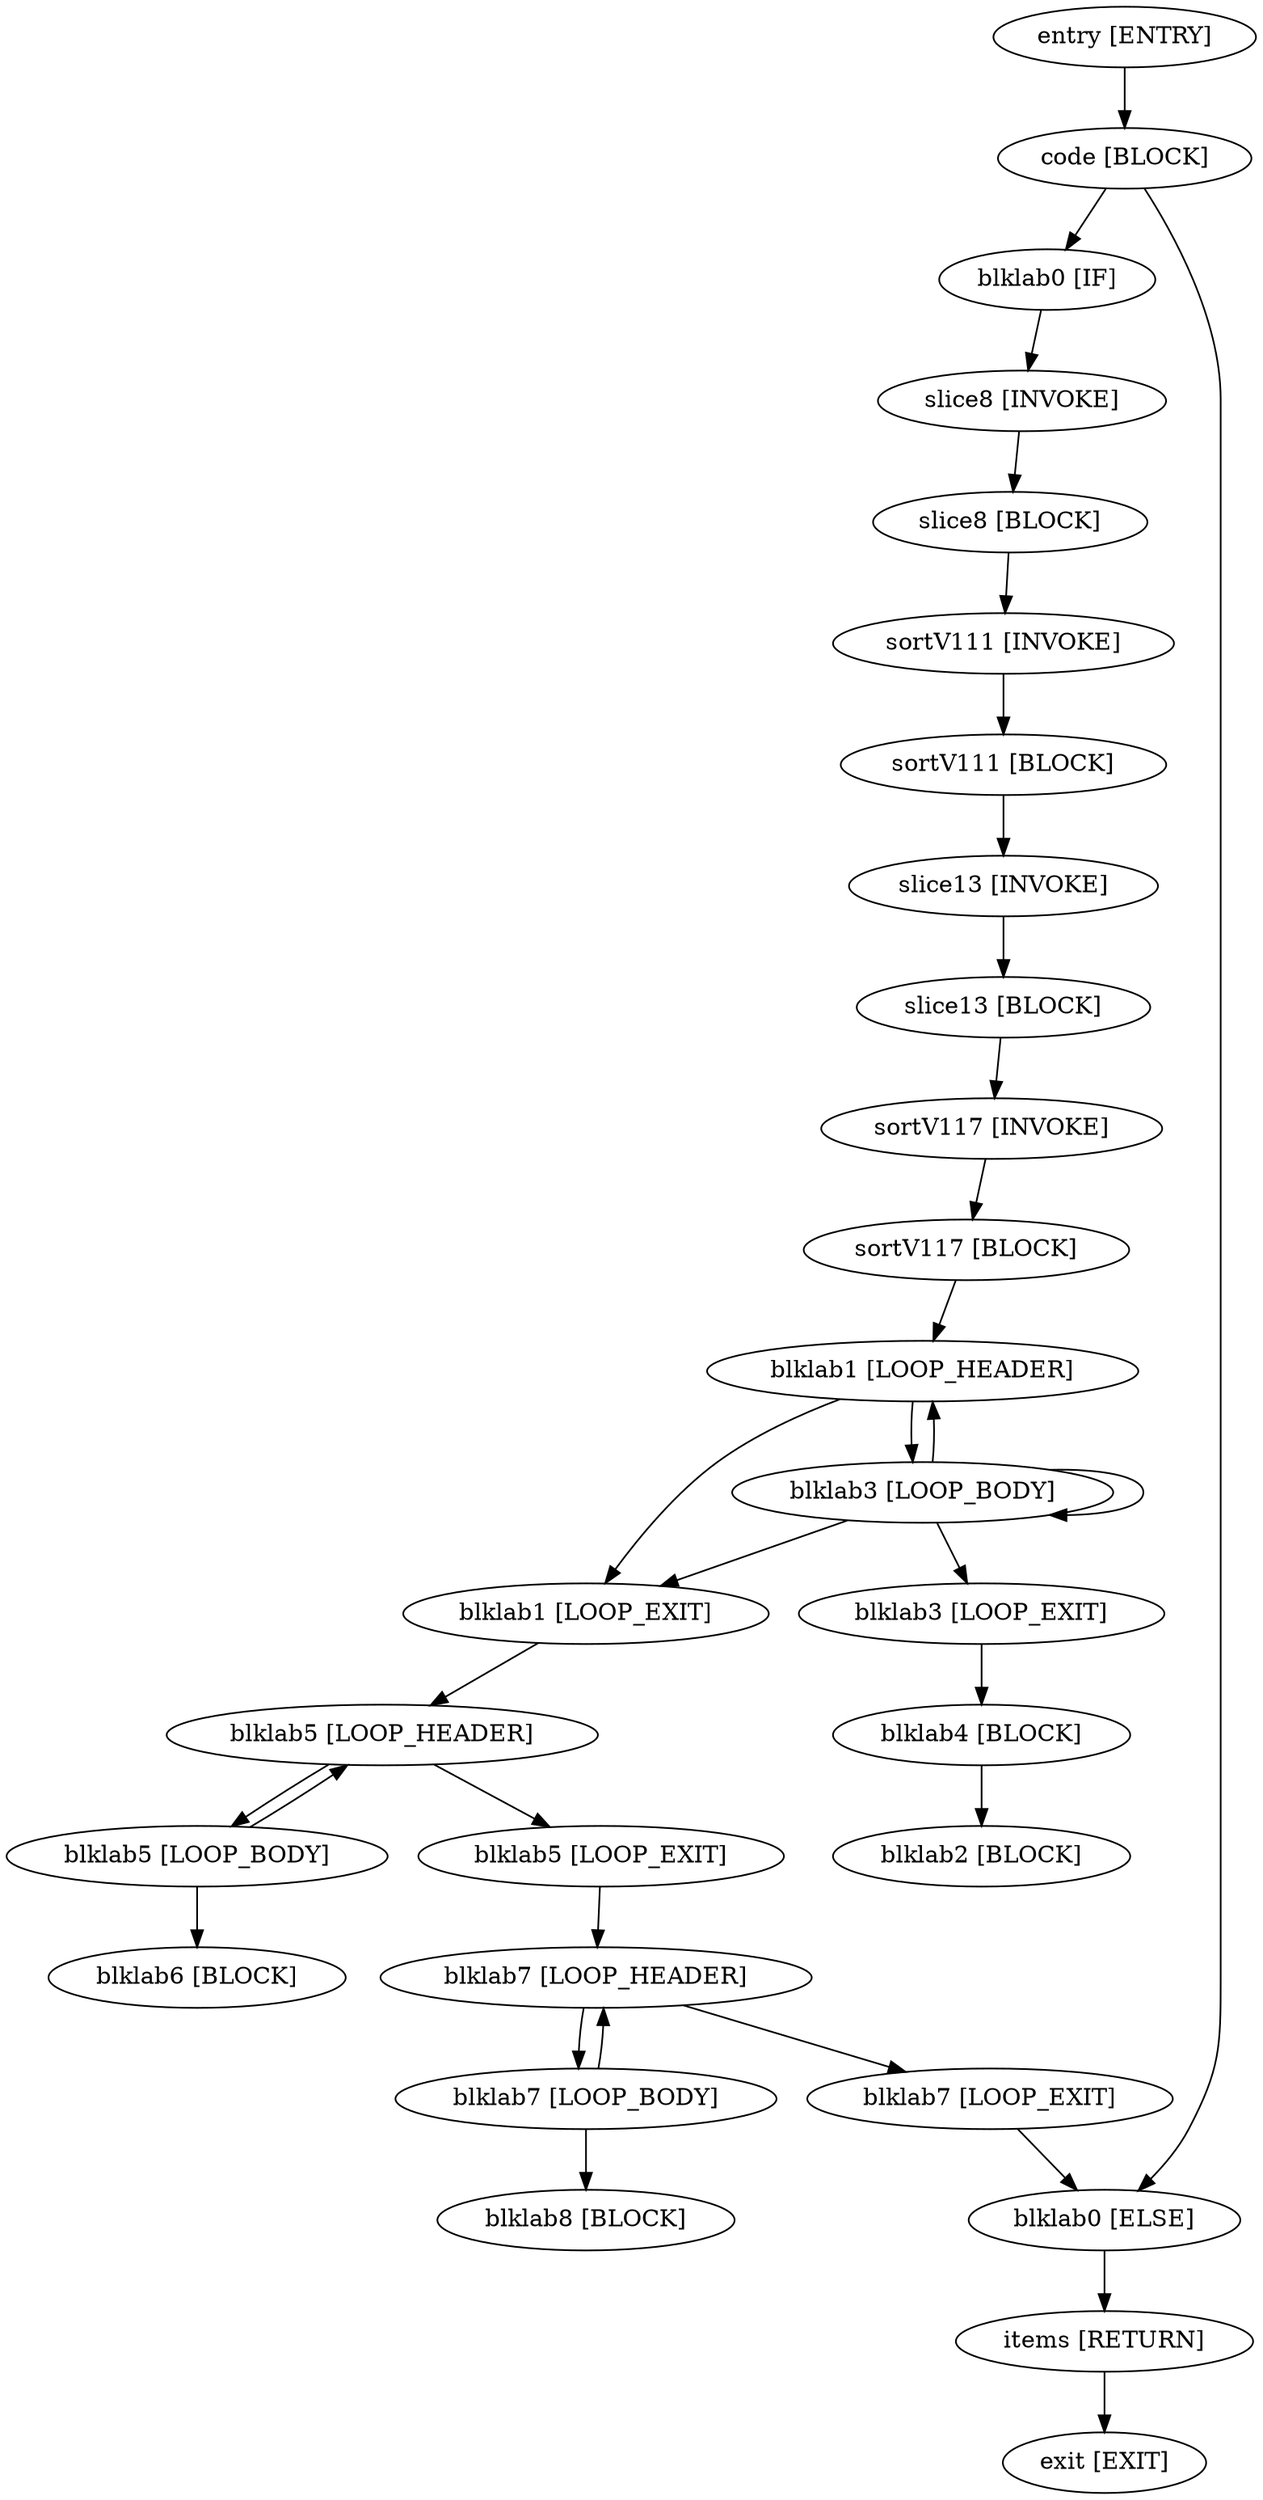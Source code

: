 digraph sortV1{
"entry [ENTRY]"->"code [BLOCK]";
"code [BLOCK]"->"blklab0 [IF]";
"code [BLOCK]"->"blklab0 [ELSE]";
"blklab0 [IF]"->"slice8 [INVOKE]";
"blklab0 [ELSE]"->"items [RETURN]";
"slice8 [INVOKE]"->"slice8 [BLOCK]";
"slice8 [BLOCK]"->"sortV111 [INVOKE]";
"sortV111 [INVOKE]"->"sortV111 [BLOCK]";
"sortV111 [BLOCK]"->"slice13 [INVOKE]";
"slice13 [INVOKE]"->"slice13 [BLOCK]";
"slice13 [BLOCK]"->"sortV117 [INVOKE]";
"sortV117 [INVOKE]"->"sortV117 [BLOCK]";
"sortV117 [BLOCK]"->"blklab1 [LOOP_HEADER]";
"blklab1 [LOOP_HEADER]"->"blklab3 [LOOP_BODY]";
"blklab1 [LOOP_HEADER]"->"blklab1 [LOOP_EXIT]";
"blklab3 [LOOP_BODY]"->"blklab1 [LOOP_HEADER]";
"blklab3 [LOOP_BODY]"->"blklab3 [LOOP_BODY]";
"blklab3 [LOOP_BODY]"->"blklab1 [LOOP_EXIT]";
"blklab3 [LOOP_BODY]"->"blklab3 [LOOP_EXIT]";
"blklab1 [LOOP_EXIT]"->"blklab5 [LOOP_HEADER]";
"blklab3 [LOOP_EXIT]"->"blklab4 [BLOCK]";
"blklab4 [BLOCK]"->"blklab2 [BLOCK]";
"blklab5 [LOOP_HEADER]"->"blklab5 [LOOP_BODY]";
"blklab5 [LOOP_HEADER]"->"blklab5 [LOOP_EXIT]";
"blklab5 [LOOP_BODY]"->"blklab5 [LOOP_HEADER]";
"blklab5 [LOOP_BODY]"->"blklab6 [BLOCK]";
"blklab5 [LOOP_EXIT]"->"blklab7 [LOOP_HEADER]";
"blklab7 [LOOP_HEADER]"->"blklab7 [LOOP_BODY]";
"blklab7 [LOOP_HEADER]"->"blklab7 [LOOP_EXIT]";
"blklab7 [LOOP_BODY]"->"blklab7 [LOOP_HEADER]";
"blklab7 [LOOP_BODY]"->"blklab8 [BLOCK]";
"blklab7 [LOOP_EXIT]"->"blklab0 [ELSE]";
"items [RETURN]"->"exit [EXIT]";

}
